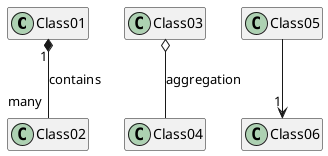 @startuml

Class01 "1" *-- "many" Class02 : contains

Class03 o-- Class04 : aggregation

Class05 --> "1" Class06

hide empty members

@enduml
